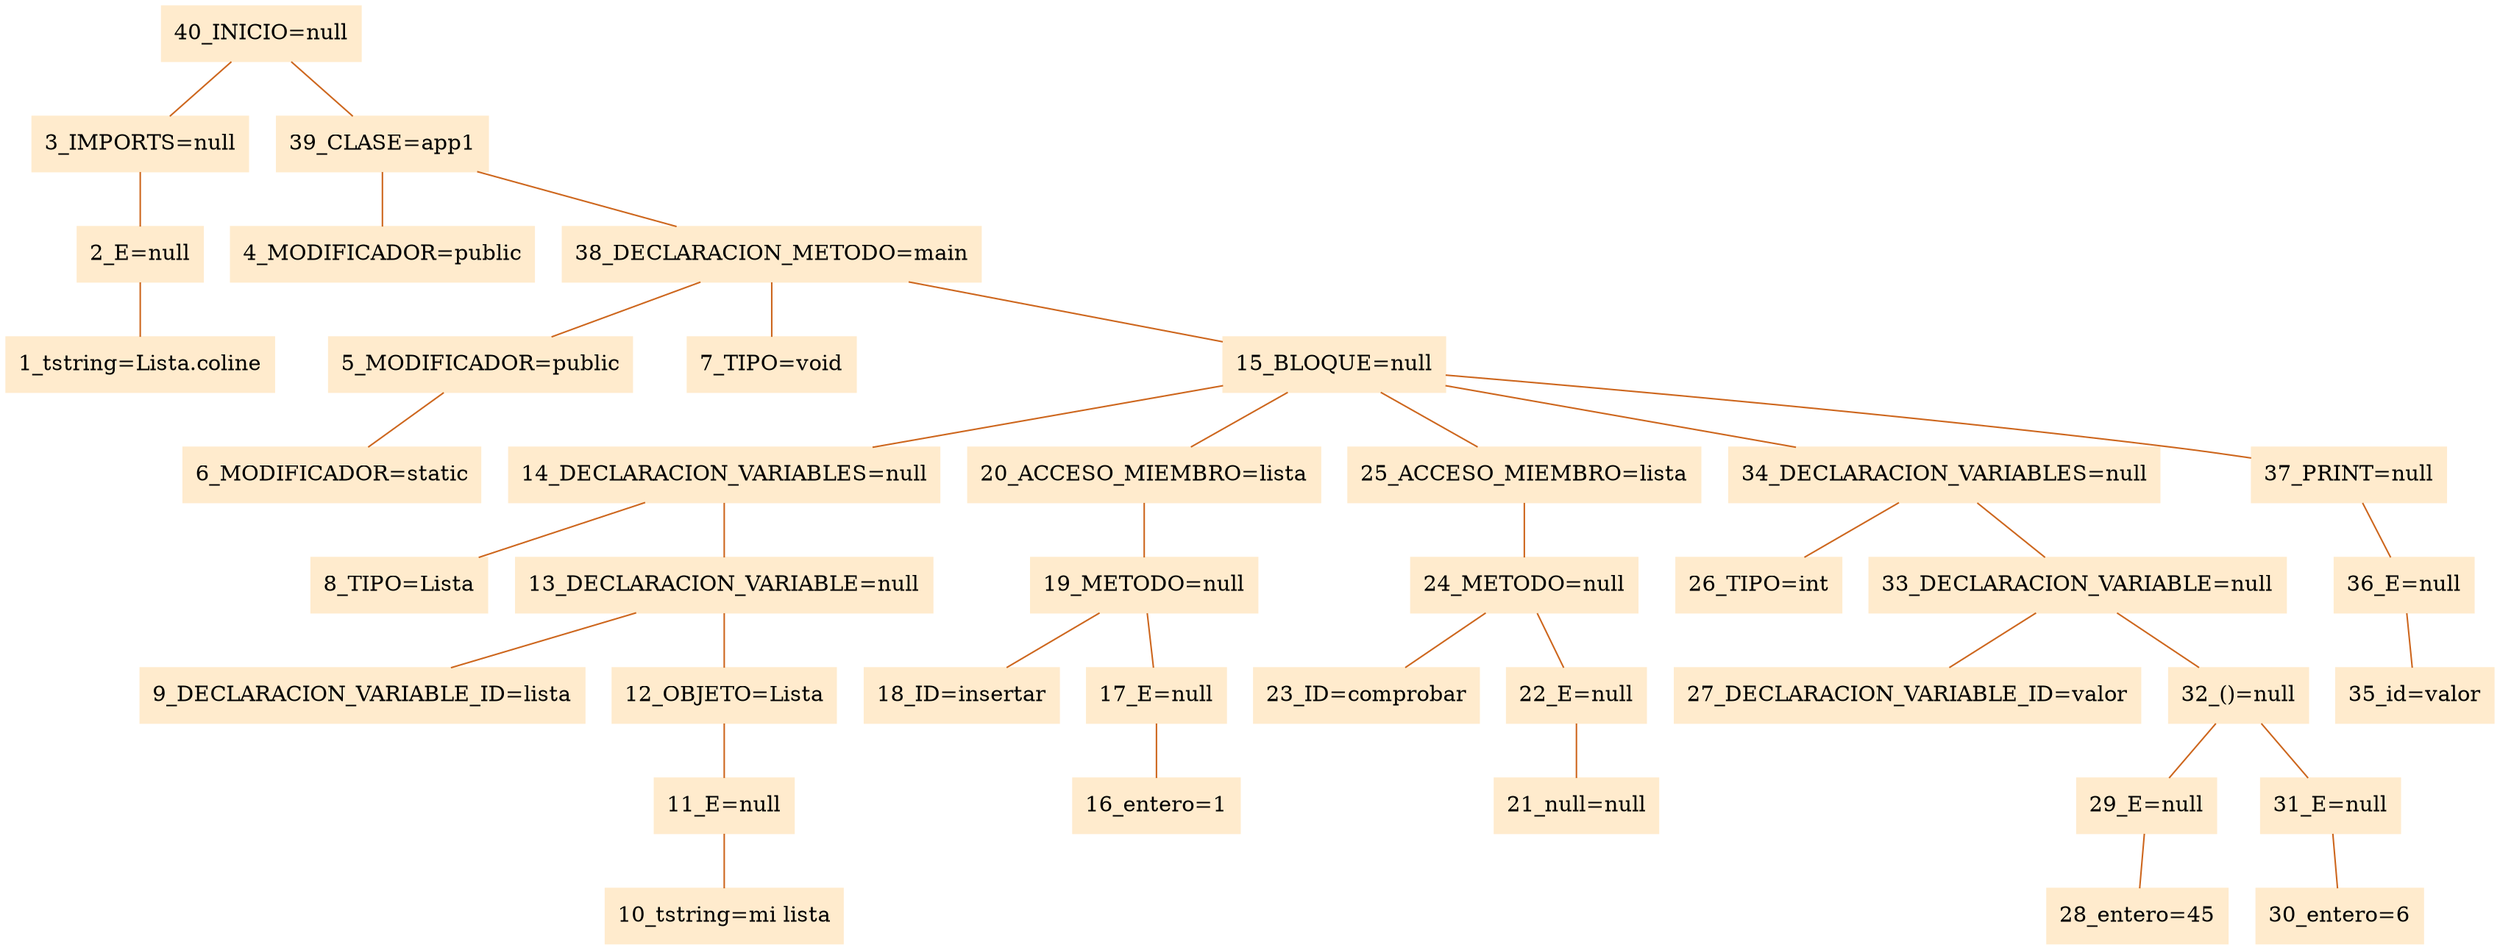 digraph G {node[shape=box, style=filled, color=blanchedalmond]; edge[color=chocolate3, dir=none];rankdir=UD 

"40_INICIO=null"->"3_IMPORTS=null"
"3_IMPORTS=null"->"2_E=null"
"2_E=null"->"1_tstring=Lista.coline"
"40_INICIO=null"->"39_CLASE=app1"
"39_CLASE=app1"->"4_MODIFICADOR=public"
"39_CLASE=app1"->"38_DECLARACION_METODO=main"
"38_DECLARACION_METODO=main"->"5_MODIFICADOR=public"
"5_MODIFICADOR=public"->"6_MODIFICADOR=static"
"38_DECLARACION_METODO=main"->"7_TIPO=void"
"38_DECLARACION_METODO=main"->"15_BLOQUE=null"
"15_BLOQUE=null"->"14_DECLARACION_VARIABLES=null"
"14_DECLARACION_VARIABLES=null"->"8_TIPO=Lista"
"14_DECLARACION_VARIABLES=null"->"13_DECLARACION_VARIABLE=null"
"13_DECLARACION_VARIABLE=null"->"9_DECLARACION_VARIABLE_ID=lista"
"13_DECLARACION_VARIABLE=null"->"12_OBJETO=Lista"
"12_OBJETO=Lista"->"11_E=null"
"11_E=null"->"10_tstring=mi lista"
"15_BLOQUE=null"->"20_ACCESO_MIEMBRO=lista"
"20_ACCESO_MIEMBRO=lista"->"19_METODO=null"
"19_METODO=null"->"18_ID=insertar"
"19_METODO=null"->"17_E=null"
"17_E=null"->"16_entero=1"
"15_BLOQUE=null"->"25_ACCESO_MIEMBRO=lista"
"25_ACCESO_MIEMBRO=lista"->"24_METODO=null"
"24_METODO=null"->"23_ID=comprobar"
"24_METODO=null"->"22_E=null"
"22_E=null"->"21_null=null"
"15_BLOQUE=null"->"34_DECLARACION_VARIABLES=null"
"34_DECLARACION_VARIABLES=null"->"26_TIPO=int"
"34_DECLARACION_VARIABLES=null"->"33_DECLARACION_VARIABLE=null"
"33_DECLARACION_VARIABLE=null"->"27_DECLARACION_VARIABLE_ID=valor"
"33_DECLARACION_VARIABLE=null"->"32_()=null"
"32_()=null"->"29_E=null"
"29_E=null"->"28_entero=45"
"32_()=null"->"31_E=null"
"31_E=null"->"30_entero=6"
"15_BLOQUE=null"->"37_PRINT=null"
"37_PRINT=null"->"36_E=null"
"36_E=null"->"35_id=valor"


}

